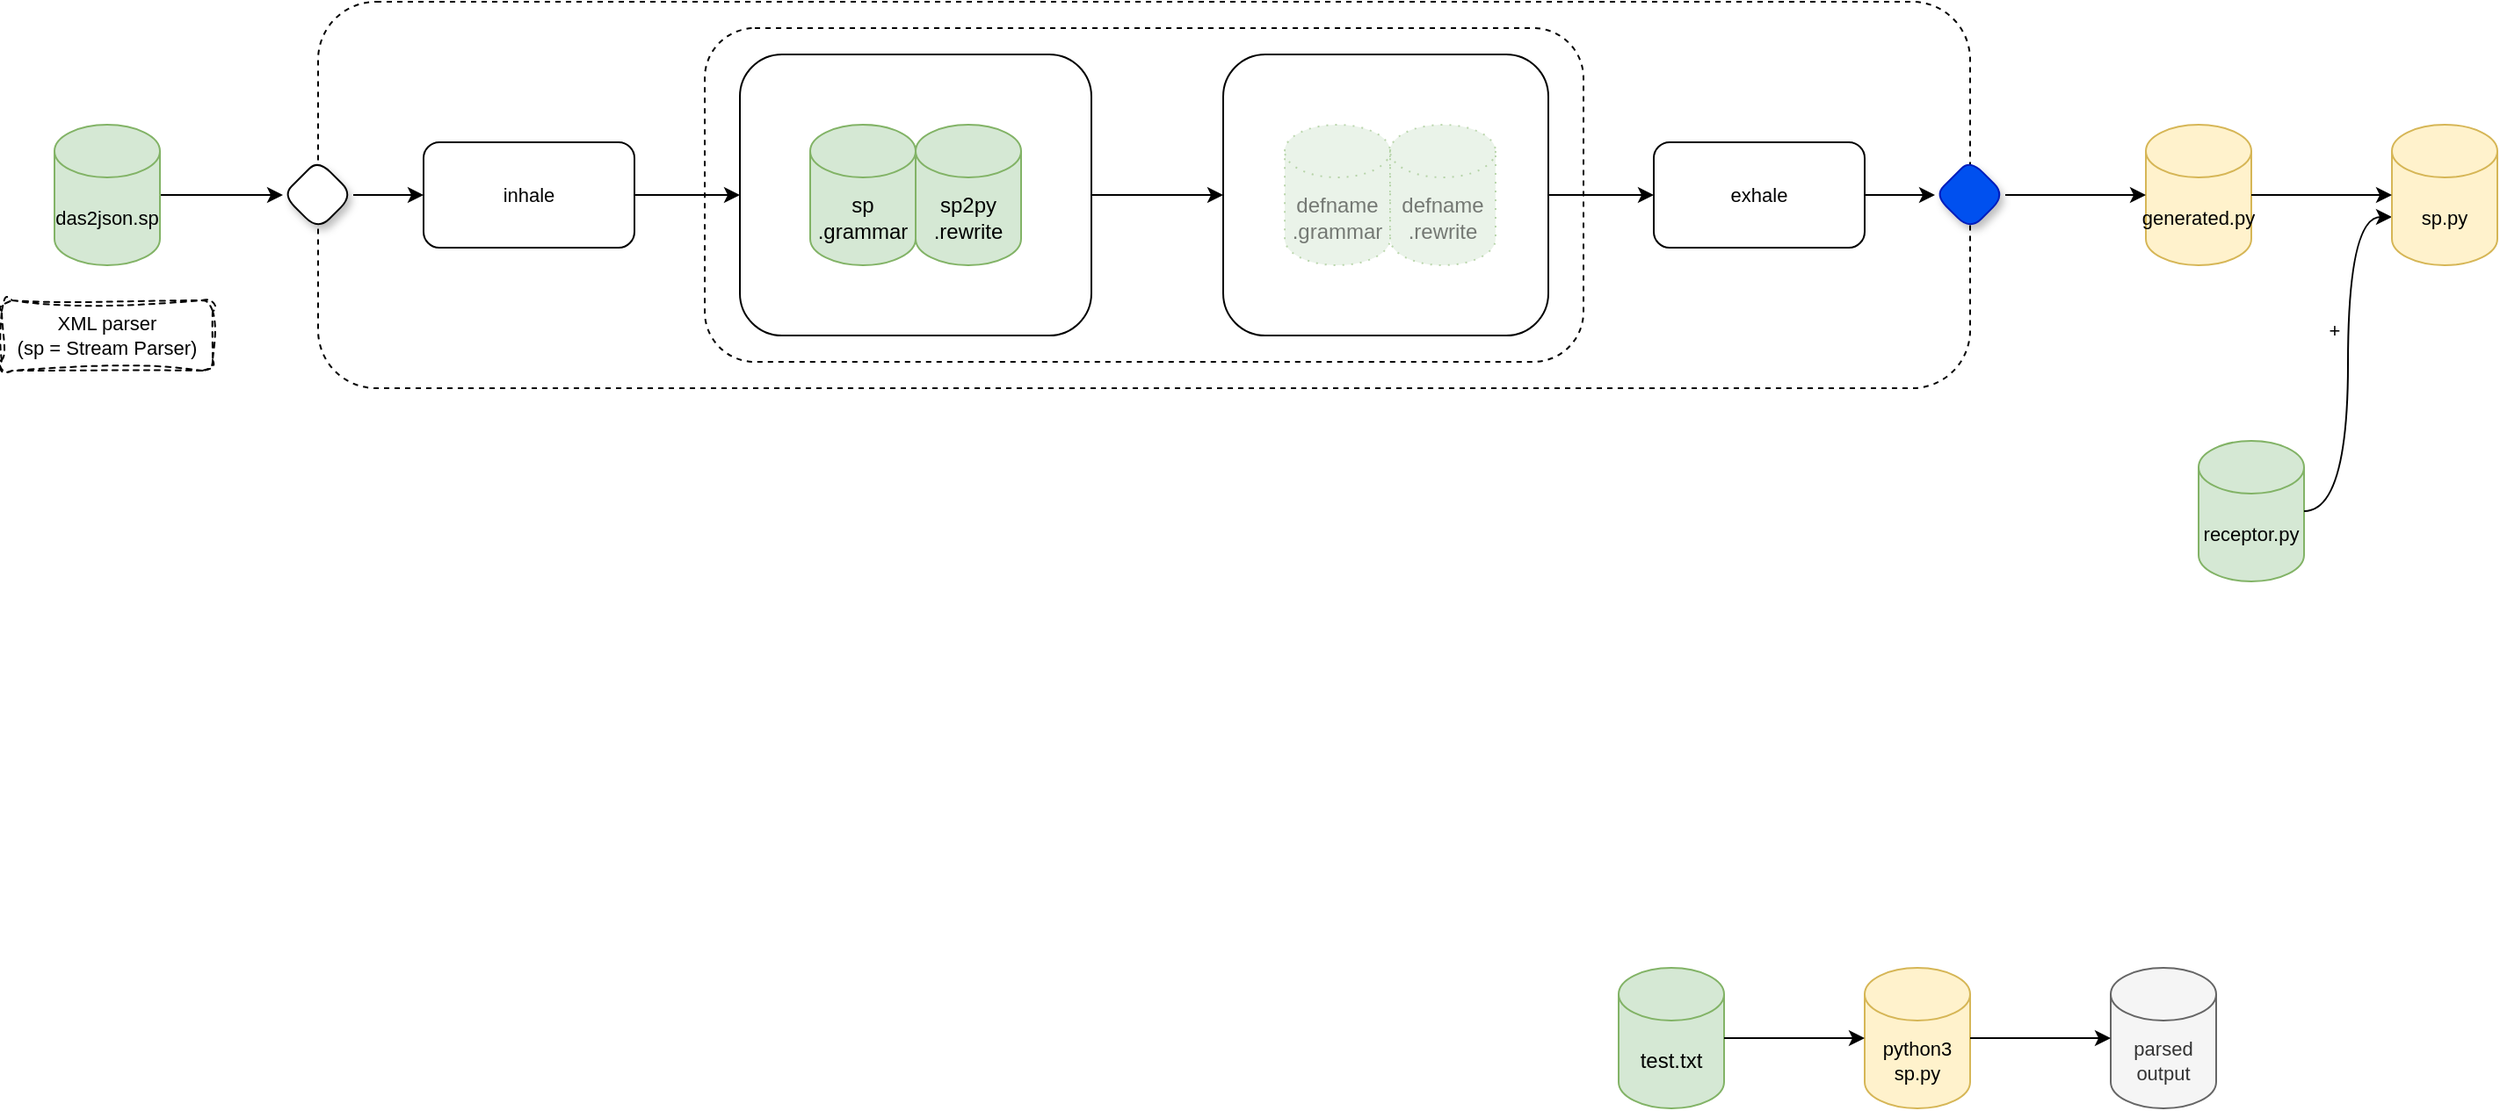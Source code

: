 <mxfile version="24.7.17" pages="3">
  <diagram name="Page-1" id="9aJW59-pD_e3pBErqKOP">
    <mxGraphModel dx="1552" dy="628" grid="1" gridSize="10" guides="1" tooltips="1" connect="1" arrows="1" fold="1" page="1" pageScale="1" pageWidth="1100" pageHeight="850" math="0" shadow="0">
      <root>
        <mxCell id="0" />
        <mxCell id="1" parent="0" />
        <mxCell id="pAHUZP1YiXW2KPVq_koE-33" value="" style="rounded=1;whiteSpace=wrap;html=1;fontFamily=Helvetica;fontSize=11;fontColor=default;labelBackgroundColor=default;dashed=1;" vertex="1" parent="1">
          <mxGeometry x="220" y="20" width="940" height="220" as="geometry" />
        </mxCell>
        <mxCell id="pAHUZP1YiXW2KPVq_koE-38" style="edgeStyle=orthogonalEdgeStyle;shape=connector;curved=1;rounded=0;orthogonalLoop=1;jettySize=auto;html=1;exitX=1;exitY=0.5;exitDx=0;exitDy=0;entryX=0;entryY=0.5;entryDx=0;entryDy=0;strokeColor=default;align=center;verticalAlign=middle;fontFamily=Helvetica;fontSize=11;fontColor=default;labelBackgroundColor=default;endArrow=classic;" edge="1" parent="1" source="pAHUZP1YiXW2KPVq_koE-30" target="pAHUZP1YiXW2KPVq_koE-32">
          <mxGeometry relative="1" as="geometry" />
        </mxCell>
        <mxCell id="pAHUZP1YiXW2KPVq_koE-30" value="" style="rounded=1;whiteSpace=wrap;html=1;fontFamily=Helvetica;fontSize=11;fontColor=default;labelBackgroundColor=default;" vertex="1" parent="1">
          <mxGeometry x="735" y="50" width="185" height="160" as="geometry" />
        </mxCell>
        <mxCell id="pAHUZP1YiXW2KPVq_koE-37" style="edgeStyle=orthogonalEdgeStyle;shape=connector;curved=1;rounded=0;orthogonalLoop=1;jettySize=auto;html=1;exitX=1;exitY=0.5;exitDx=0;exitDy=0;entryX=0;entryY=0.5;entryDx=0;entryDy=0;strokeColor=default;align=center;verticalAlign=middle;fontFamily=Helvetica;fontSize=11;fontColor=default;labelBackgroundColor=default;endArrow=classic;" edge="1" parent="1" source="pAHUZP1YiXW2KPVq_koE-29" target="pAHUZP1YiXW2KPVq_koE-30">
          <mxGeometry relative="1" as="geometry" />
        </mxCell>
        <mxCell id="pAHUZP1YiXW2KPVq_koE-29" value="" style="rounded=1;whiteSpace=wrap;html=1;fontFamily=Helvetica;fontSize=11;fontColor=default;labelBackgroundColor=default;" vertex="1" parent="1">
          <mxGeometry x="460" y="50" width="200" height="160" as="geometry" />
        </mxCell>
        <mxCell id="pAHUZP1YiXW2KPVq_koE-2" value="sp&lt;div&gt;.grammar&lt;/div&gt;" style="shape=cylinder3;whiteSpace=wrap;html=1;boundedLbl=1;backgroundOutline=1;size=15;fillColor=#d5e8d4;strokeColor=#82b366;labelBackgroundColor=none;" vertex="1" parent="1">
          <mxGeometry x="500" y="90" width="60" height="80" as="geometry" />
        </mxCell>
        <mxCell id="pAHUZP1YiXW2KPVq_koE-3" value="sp2py&lt;div&gt;.rewrite&lt;/div&gt;" style="shape=cylinder3;whiteSpace=wrap;html=1;boundedLbl=1;backgroundOutline=1;size=15;fillColor=#d5e8d4;strokeColor=#82b366;labelBackgroundColor=none;" vertex="1" parent="1">
          <mxGeometry x="560" y="90" width="60" height="80" as="geometry" />
        </mxCell>
        <mxCell id="pAHUZP1YiXW2KPVq_koE-8" value="generated.py" style="shape=cylinder3;whiteSpace=wrap;html=1;boundedLbl=1;backgroundOutline=1;size=15;fontFamily=Helvetica;fontSize=11;labelBackgroundColor=none;fillColor=#fff2cc;strokeColor=#d6b656;" vertex="1" parent="1">
          <mxGeometry x="1260" y="90" width="60" height="80" as="geometry" />
        </mxCell>
        <mxCell id="pAHUZP1YiXW2KPVq_koE-9" style="edgeStyle=orthogonalEdgeStyle;shape=connector;curved=1;rounded=0;orthogonalLoop=1;jettySize=auto;html=1;exitX=1;exitY=0.5;exitDx=0;exitDy=0;entryX=0;entryY=0.5;entryDx=0;entryDy=0;entryPerimeter=0;strokeColor=default;align=center;verticalAlign=middle;fontFamily=Helvetica;fontSize=11;fontColor=default;labelBackgroundColor=none;endArrow=classic;exitPerimeter=0;" edge="1" parent="1" source="pAHUZP1YiXW2KPVq_koE-39" target="pAHUZP1YiXW2KPVq_koE-8">
          <mxGeometry relative="1" as="geometry">
            <mxPoint x="1140" y="370" as="sourcePoint" />
          </mxGeometry>
        </mxCell>
        <mxCell id="pAHUZP1YiXW2KPVq_koE-14" value="defname&lt;div&gt;.grammar&lt;/div&gt;" style="shape=cylinder3;whiteSpace=wrap;html=1;boundedLbl=1;backgroundOutline=1;size=15;fillColor=#d5e8d4;strokeColor=#82b366;labelBackgroundColor=none;dashed=1;dashPattern=1 4;opacity=50;textOpacity=50;" vertex="1" parent="1">
          <mxGeometry x="770" y="90" width="60" height="80" as="geometry" />
        </mxCell>
        <mxCell id="pAHUZP1YiXW2KPVq_koE-15" value="&lt;div&gt;defname&lt;/div&gt;&lt;div&gt;.rewrite&lt;/div&gt;" style="shape=cylinder3;whiteSpace=wrap;html=1;boundedLbl=1;backgroundOutline=1;size=15;fillColor=#d5e8d4;strokeColor=#82b366;labelBackgroundColor=none;dashed=1;dashPattern=1 4;opacity=50;textOpacity=50;" vertex="1" parent="1">
          <mxGeometry x="830" y="90" width="60" height="80" as="geometry" />
        </mxCell>
        <mxCell id="pAHUZP1YiXW2KPVq_koE-18" value="python3&lt;div&gt;sp.py&lt;/div&gt;" style="shape=cylinder3;whiteSpace=wrap;html=1;boundedLbl=1;backgroundOutline=1;size=15;fontFamily=Helvetica;fontSize=11;labelBackgroundColor=none;fillColor=#fff2cc;strokeColor=#d6b656;" vertex="1" parent="1">
          <mxGeometry x="1100" y="570" width="60" height="80" as="geometry" />
        </mxCell>
        <mxCell id="pAHUZP1YiXW2KPVq_koE-19" value="test.txt" style="shape=cylinder3;whiteSpace=wrap;html=1;boundedLbl=1;backgroundOutline=1;size=15;fillColor=#d5e8d4;strokeColor=#82b366;labelBackgroundColor=none;" vertex="1" parent="1">
          <mxGeometry x="960" y="570" width="60" height="80" as="geometry" />
        </mxCell>
        <mxCell id="pAHUZP1YiXW2KPVq_koE-20" style="edgeStyle=orthogonalEdgeStyle;shape=connector;curved=1;rounded=0;orthogonalLoop=1;jettySize=auto;html=1;entryX=0;entryY=0.5;entryDx=0;entryDy=0;entryPerimeter=0;strokeColor=default;align=center;verticalAlign=middle;fontFamily=Helvetica;fontSize=11;fontColor=default;labelBackgroundColor=default;endArrow=classic;" edge="1" parent="1" source="pAHUZP1YiXW2KPVq_koE-19" target="pAHUZP1YiXW2KPVq_koE-18">
          <mxGeometry relative="1" as="geometry" />
        </mxCell>
        <mxCell id="pAHUZP1YiXW2KPVq_koE-21" value="parsed&lt;div&gt;output&lt;/div&gt;" style="shape=cylinder3;whiteSpace=wrap;html=1;boundedLbl=1;backgroundOutline=1;size=15;fontFamily=Helvetica;fontSize=11;labelBackgroundColor=none;fillColor=#f5f5f5;strokeColor=#666666;fontColor=#333333;" vertex="1" parent="1">
          <mxGeometry x="1240" y="570" width="60" height="80" as="geometry" />
        </mxCell>
        <mxCell id="pAHUZP1YiXW2KPVq_koE-22" style="edgeStyle=orthogonalEdgeStyle;shape=connector;curved=1;rounded=0;orthogonalLoop=1;jettySize=auto;html=1;exitX=1;exitY=0.5;exitDx=0;exitDy=0;exitPerimeter=0;entryX=0;entryY=0.5;entryDx=0;entryDy=0;entryPerimeter=0;strokeColor=default;align=center;verticalAlign=middle;fontFamily=Helvetica;fontSize=11;fontColor=default;labelBackgroundColor=default;endArrow=classic;" edge="1" parent="1" source="pAHUZP1YiXW2KPVq_koE-18" target="pAHUZP1YiXW2KPVq_koE-21">
          <mxGeometry relative="1" as="geometry" />
        </mxCell>
        <mxCell id="pAHUZP1YiXW2KPVq_koE-23" value="receptor.py" style="shape=cylinder3;whiteSpace=wrap;html=1;boundedLbl=1;backgroundOutline=1;size=15;fontFamily=Helvetica;fontSize=11;labelBackgroundColor=none;fillColor=#d5e8d4;strokeColor=#82b366;" vertex="1" parent="1">
          <mxGeometry x="1290" y="270" width="60" height="80" as="geometry" />
        </mxCell>
        <mxCell id="pAHUZP1YiXW2KPVq_koE-24" style="edgeStyle=orthogonalEdgeStyle;shape=connector;curved=1;rounded=0;orthogonalLoop=1;jettySize=auto;html=1;exitX=1;exitY=0.5;exitDx=0;exitDy=0;exitPerimeter=0;entryX=0;entryY=0;entryDx=0;entryDy=52.5;entryPerimeter=0;strokeColor=default;align=center;verticalAlign=middle;fontFamily=Helvetica;fontSize=11;fontColor=default;labelBackgroundColor=default;endArrow=classic;" edge="1" parent="1" source="pAHUZP1YiXW2KPVq_koE-23" target="pAHUZP1YiXW2KPVq_koE-45">
          <mxGeometry relative="1" as="geometry" />
        </mxCell>
        <mxCell id="pAHUZP1YiXW2KPVq_koE-25" value="+" style="edgeLabel;html=1;align=center;verticalAlign=middle;resizable=0;points=[];fontFamily=Helvetica;fontSize=11;fontColor=default;labelBackgroundColor=default;" vertex="1" connectable="0" parent="pAHUZP1YiXW2KPVq_koE-24">
          <mxGeometry x="0.183" y="8" relative="1" as="geometry">
            <mxPoint as="offset" />
          </mxGeometry>
        </mxCell>
        <mxCell id="pAHUZP1YiXW2KPVq_koE-44" style="edgeStyle=orthogonalEdgeStyle;shape=connector;curved=1;rounded=0;orthogonalLoop=1;jettySize=auto;html=1;strokeColor=default;align=center;verticalAlign=middle;fontFamily=Helvetica;fontSize=11;fontColor=default;labelBackgroundColor=default;endArrow=classic;" edge="1" parent="1" source="pAHUZP1YiXW2KPVq_koE-26" target="pAHUZP1YiXW2KPVq_koE-34">
          <mxGeometry relative="1" as="geometry" />
        </mxCell>
        <mxCell id="pAHUZP1YiXW2KPVq_koE-26" value="das2json.sp" style="shape=cylinder3;whiteSpace=wrap;html=1;boundedLbl=1;backgroundOutline=1;size=15;fontFamily=Helvetica;fontSize=11;labelBackgroundColor=none;fillColor=#d5e8d4;strokeColor=#82b366;" vertex="1" parent="1">
          <mxGeometry x="70" y="90" width="60" height="80" as="geometry" />
        </mxCell>
        <mxCell id="pAHUZP1YiXW2KPVq_koE-28" value="XML parser&lt;div&gt;(sp = Stream Parser)&lt;/div&gt;" style="rounded=1;whiteSpace=wrap;html=1;fontFamily=Helvetica;fontSize=11;fontColor=default;labelBackgroundColor=default;sketch=1;curveFitting=1;jiggle=2;dashed=1;" vertex="1" parent="1">
          <mxGeometry x="40" y="190" width="120" height="40" as="geometry" />
        </mxCell>
        <mxCell id="pAHUZP1YiXW2KPVq_koE-36" style="edgeStyle=orthogonalEdgeStyle;shape=connector;curved=1;rounded=0;orthogonalLoop=1;jettySize=auto;html=1;exitX=1;exitY=0.5;exitDx=0;exitDy=0;strokeColor=default;align=center;verticalAlign=middle;fontFamily=Helvetica;fontSize=11;fontColor=default;labelBackgroundColor=default;endArrow=classic;" edge="1" parent="1" source="pAHUZP1YiXW2KPVq_koE-31" target="pAHUZP1YiXW2KPVq_koE-29">
          <mxGeometry relative="1" as="geometry" />
        </mxCell>
        <mxCell id="pAHUZP1YiXW2KPVq_koE-31" value="inhale" style="rounded=1;whiteSpace=wrap;html=1;fontFamily=Helvetica;fontSize=11;fontColor=default;labelBackgroundColor=default;" vertex="1" parent="1">
          <mxGeometry x="280" y="100" width="120" height="60" as="geometry" />
        </mxCell>
        <mxCell id="pAHUZP1YiXW2KPVq_koE-32" value="exhale" style="rounded=1;whiteSpace=wrap;html=1;fontFamily=Helvetica;fontSize=11;fontColor=default;labelBackgroundColor=default;" vertex="1" parent="1">
          <mxGeometry x="980" y="100" width="120" height="60" as="geometry" />
        </mxCell>
        <mxCell id="pAHUZP1YiXW2KPVq_koE-35" style="edgeStyle=orthogonalEdgeStyle;shape=connector;curved=1;rounded=0;orthogonalLoop=1;jettySize=auto;html=1;exitX=1;exitY=0.5;exitDx=0;exitDy=0;exitPerimeter=0;entryX=0;entryY=0.5;entryDx=0;entryDy=0;strokeColor=default;align=center;verticalAlign=middle;fontFamily=Helvetica;fontSize=11;fontColor=default;labelBackgroundColor=default;endArrow=classic;" edge="1" parent="1" source="pAHUZP1YiXW2KPVq_koE-34" target="pAHUZP1YiXW2KPVq_koE-31">
          <mxGeometry relative="1" as="geometry" />
        </mxCell>
        <mxCell id="pAHUZP1YiXW2KPVq_koE-34" value="" style="rhombus;whiteSpace=wrap;html=1;rounded=1;fontStyle=1;glass=0;sketch=0;fontSize=12;points=[[0,0.5,0,0,0],[0.5,0,0,0,0],[0.5,1,0,0,0],[1,0.5,0,0,0]];shadow=1;fontFamily=Helvetica;fontColor=default;" vertex="1" parent="1">
          <mxGeometry x="200" y="110" width="40" height="40" as="geometry" />
        </mxCell>
        <mxCell id="pAHUZP1YiXW2KPVq_koE-39" value="" style="rhombus;whiteSpace=wrap;html=1;rounded=1;fontStyle=1;glass=0;sketch=0;fontSize=12;points=[[0,0.5,0,0,0],[0.5,0,0,0,0],[0.5,1,0,0,0],[1,0.5,0,0,0]];shadow=1;fillColor=#0050ef;fontColor=#ffffff;strokeColor=#001DBC;fontFamily=Helvetica;" vertex="1" parent="1">
          <mxGeometry x="1140" y="110" width="40" height="40" as="geometry" />
        </mxCell>
        <mxCell id="pAHUZP1YiXW2KPVq_koE-41" style="edgeStyle=orthogonalEdgeStyle;shape=connector;curved=1;rounded=0;orthogonalLoop=1;jettySize=auto;html=1;exitX=1;exitY=0.5;exitDx=0;exitDy=0;entryX=0;entryY=0.5;entryDx=0;entryDy=0;entryPerimeter=0;strokeColor=default;align=center;verticalAlign=middle;fontFamily=Helvetica;fontSize=11;fontColor=default;labelBackgroundColor=default;endArrow=classic;" edge="1" parent="1" source="pAHUZP1YiXW2KPVq_koE-32" target="pAHUZP1YiXW2KPVq_koE-39">
          <mxGeometry relative="1" as="geometry" />
        </mxCell>
        <mxCell id="pAHUZP1YiXW2KPVq_koE-42" value="" style="rounded=1;whiteSpace=wrap;html=1;fontFamily=Helvetica;fontSize=11;fontColor=default;labelBackgroundColor=default;dashed=1;fillColor=none;" vertex="1" parent="1">
          <mxGeometry x="440" y="35" width="500" height="190" as="geometry" />
        </mxCell>
        <mxCell id="pAHUZP1YiXW2KPVq_koE-45" value="sp.py" style="shape=cylinder3;whiteSpace=wrap;html=1;boundedLbl=1;backgroundOutline=1;size=15;fontFamily=Helvetica;fontSize=11;labelBackgroundColor=none;fillColor=#fff2cc;strokeColor=#d6b656;" vertex="1" parent="1">
          <mxGeometry x="1400" y="90" width="60" height="80" as="geometry" />
        </mxCell>
        <mxCell id="pAHUZP1YiXW2KPVq_koE-46" style="edgeStyle=orthogonalEdgeStyle;shape=connector;curved=1;rounded=0;orthogonalLoop=1;jettySize=auto;html=1;exitX=1;exitY=0.5;exitDx=0;exitDy=0;exitPerimeter=0;entryX=0;entryY=0.5;entryDx=0;entryDy=0;entryPerimeter=0;strokeColor=default;align=center;verticalAlign=middle;fontFamily=Helvetica;fontSize=11;fontColor=default;labelBackgroundColor=default;endArrow=classic;" edge="1" parent="1" source="pAHUZP1YiXW2KPVq_koE-8" target="pAHUZP1YiXW2KPVq_koE-45">
          <mxGeometry relative="1" as="geometry" />
        </mxCell>
      </root>
    </mxGraphModel>
  </diagram>
  <diagram id="RioAVNUnATEAwmEVX3Vm" name="Model - Stream Parser">
    <mxGraphModel dx="973" dy="594" grid="1" gridSize="10" guides="1" tooltips="1" connect="1" arrows="1" fold="1" page="1" pageScale="1" pageWidth="1100" pageHeight="850" math="0" shadow="0">
      <root>
        <mxCell id="0" />
        <mxCell id="1" parent="0" />
        <mxCell id="-PFMTHmMh2f6THiC3i5H-1" value="" style="rounded=1;whiteSpace=wrap;html=1;fontFamily=Helvetica;fontSize=11;labelBackgroundColor=default;fillColor=#fff2cc;strokeColor=#d6b656;fillStyle=solid;" vertex="1" parent="1">
          <mxGeometry x="80" y="160" width="80" height="20" as="geometry" />
        </mxCell>
        <mxCell id="-PFMTHmMh2f6THiC3i5H-2" value="" style="rounded=1;whiteSpace=wrap;html=1;fontFamily=Helvetica;fontSize=11;labelBackgroundColor=default;fillColor=#fff2cc;strokeColor=#d6b656;fillStyle=solid;" vertex="1" parent="1">
          <mxGeometry x="80" y="180" width="80" height="20" as="geometry" />
        </mxCell>
        <mxCell id="-PFMTHmMh2f6THiC3i5H-3" value="" style="rounded=1;whiteSpace=wrap;html=1;fontFamily=Helvetica;fontSize=11;labelBackgroundColor=default;fillColor=#fff2cc;strokeColor=#d6b656;fillStyle=solid;" vertex="1" parent="1">
          <mxGeometry x="80" y="120" width="80" height="20" as="geometry" />
        </mxCell>
        <mxCell id="-PFMTHmMh2f6THiC3i5H-4" value="" style="rounded=1;whiteSpace=wrap;html=1;fontFamily=Helvetica;fontSize=11;labelBackgroundColor=default;fillColor=#fff2cc;strokeColor=#d6b656;fillStyle=solid;" vertex="1" parent="1">
          <mxGeometry x="80" y="140" width="80" height="20" as="geometry" />
        </mxCell>
        <mxCell id="-PFMTHmMh2f6THiC3i5H-5" value="" style="endArrow=none;html=1;rounded=0;strokeColor=default;align=center;verticalAlign=middle;fontFamily=Helvetica;fontSize=11;fontColor=default;labelBackgroundColor=default;edgeStyle=orthogonalEdgeStyle;curved=0;" edge="1" parent="1">
          <mxGeometry width="50" height="50" relative="1" as="geometry">
            <mxPoint x="70" y="210" as="sourcePoint" />
            <mxPoint x="70" y="50" as="targetPoint" />
            <Array as="points">
              <mxPoint x="70" y="50" />
            </Array>
          </mxGeometry>
        </mxCell>
        <mxCell id="-PFMTHmMh2f6THiC3i5H-6" value="" style="endArrow=none;html=1;rounded=0;strokeColor=default;align=center;verticalAlign=middle;fontFamily=Helvetica;fontSize=11;fontColor=default;labelBackgroundColor=default;edgeStyle=orthogonalEdgeStyle;curved=0;" edge="1" parent="1">
          <mxGeometry width="50" height="50" relative="1" as="geometry">
            <mxPoint x="170" y="210" as="sourcePoint" />
            <mxPoint x="170" y="50" as="targetPoint" />
            <Array as="points">
              <mxPoint x="170" y="50" />
            </Array>
          </mxGeometry>
        </mxCell>
        <mxCell id="-PFMTHmMh2f6THiC3i5H-7" value="" style="endArrow=none;html=1;rounded=0;strokeColor=#d6b656;align=center;verticalAlign=middle;fontFamily=Helvetica;fontSize=11;fontColor=default;labelBackgroundColor=default;edgeStyle=orthogonalEdgeStyle;curved=0;fillColor=#fff2cc;" edge="1" parent="1">
          <mxGeometry width="50" height="50" relative="1" as="geometry">
            <mxPoint x="70" y="210" as="sourcePoint" />
            <mxPoint x="170" y="210" as="targetPoint" />
            <Array as="points">
              <mxPoint x="130" y="210" />
              <mxPoint x="130" y="210" />
            </Array>
          </mxGeometry>
        </mxCell>
        <mxCell id="-PFMTHmMh2f6THiC3i5H-8" value="Breadcrumbs&lt;div&gt;(current rule name stack)&lt;/div&gt;" style="rounded=1;whiteSpace=wrap;html=1;fontFamily=Helvetica;fontSize=11;fontColor=default;labelBackgroundColor=default;sketch=1;curveFitting=1;jiggle=2;dashed=1;" vertex="1" parent="1">
          <mxGeometry x="60" y="230" width="120" height="60" as="geometry" />
        </mxCell>
        <mxCell id="-PFMTHmMh2f6THiC3i5H-9" value="" style="rounded=1;whiteSpace=wrap;html=1;fontFamily=Helvetica;fontSize=11;labelBackgroundColor=default;fillColor=#fff2cc;strokeColor=#d6b656;" vertex="1" parent="1">
          <mxGeometry x="250" y="160" width="80" height="20" as="geometry" />
        </mxCell>
        <mxCell id="-PFMTHmMh2f6THiC3i5H-10" value="" style="rounded=1;whiteSpace=wrap;html=1;fontFamily=Helvetica;fontSize=11;labelBackgroundColor=default;fillColor=#fff2cc;strokeColor=#d6b656;" vertex="1" parent="1">
          <mxGeometry x="250" y="180" width="80" height="20" as="geometry" />
        </mxCell>
        <mxCell id="-PFMTHmMh2f6THiC3i5H-11" value="" style="rounded=1;whiteSpace=wrap;html=1;fontFamily=Helvetica;fontSize=11;labelBackgroundColor=default;fillColor=#fff2cc;strokeColor=#d6b656;fillStyle=solid;" vertex="1" parent="1">
          <mxGeometry x="250" y="120" width="80" height="20" as="geometry" />
        </mxCell>
        <mxCell id="-PFMTHmMh2f6THiC3i5H-12" value="" style="rounded=1;whiteSpace=wrap;html=1;fontFamily=Helvetica;fontSize=11;labelBackgroundColor=default;fillColor=#fff2cc;strokeColor=#d6b656;" vertex="1" parent="1">
          <mxGeometry x="250" y="140" width="80" height="20" as="geometry" />
        </mxCell>
        <mxCell id="-PFMTHmMh2f6THiC3i5H-13" value="" style="endArrow=none;html=1;rounded=0;strokeColor=default;align=center;verticalAlign=middle;fontFamily=Helvetica;fontSize=11;fontColor=default;labelBackgroundColor=default;edgeStyle=orthogonalEdgeStyle;curved=0;" edge="1" parent="1">
          <mxGeometry width="50" height="50" relative="1" as="geometry">
            <mxPoint x="240" y="210" as="sourcePoint" />
            <mxPoint x="240" y="50" as="targetPoint" />
            <Array as="points">
              <mxPoint x="240" y="50" />
            </Array>
          </mxGeometry>
        </mxCell>
        <mxCell id="-PFMTHmMh2f6THiC3i5H-14" value="" style="endArrow=none;html=1;rounded=0;strokeColor=default;align=center;verticalAlign=middle;fontFamily=Helvetica;fontSize=11;fontColor=default;labelBackgroundColor=default;edgeStyle=orthogonalEdgeStyle;curved=0;" edge="1" parent="1">
          <mxGeometry width="50" height="50" relative="1" as="geometry">
            <mxPoint x="340" y="210" as="sourcePoint" />
            <mxPoint x="340" y="50" as="targetPoint" />
            <Array as="points">
              <mxPoint x="340" y="50" />
            </Array>
          </mxGeometry>
        </mxCell>
        <mxCell id="-PFMTHmMh2f6THiC3i5H-15" value="" style="endArrow=none;html=1;rounded=0;strokeColor=#d6b656;align=center;verticalAlign=middle;fontFamily=Helvetica;fontSize=11;fontColor=default;labelBackgroundColor=default;edgeStyle=orthogonalEdgeStyle;curved=0;fillColor=#fff2cc;" edge="1" parent="1">
          <mxGeometry width="50" height="50" relative="1" as="geometry">
            <mxPoint x="240" y="210" as="sourcePoint" />
            <mxPoint x="340" y="210" as="targetPoint" />
            <Array as="points">
              <mxPoint x="300" y="210" />
              <mxPoint x="300" y="210" />
            </Array>
          </mxGeometry>
        </mxCell>
        <mxCell id="-PFMTHmMh2f6THiC3i5H-16" value="Working stack&lt;div&gt;(strings)&lt;/div&gt;" style="rounded=1;whiteSpace=wrap;html=1;fontFamily=Helvetica;fontSize=11;fontColor=default;labelBackgroundColor=default;sketch=1;curveFitting=1;jiggle=2;dashed=1;" vertex="1" parent="1">
          <mxGeometry x="230" y="230" width="120" height="60" as="geometry" />
        </mxCell>
        <mxCell id="-PFMTHmMh2f6THiC3i5H-17" value="" style="rounded=1;whiteSpace=wrap;html=1;fontFamily=Helvetica;fontSize=11;labelBackgroundColor=default;fillColor=#fff2cc;strokeColor=#d6b656;fillStyle=auto;" vertex="1" parent="1">
          <mxGeometry x="420" y="160" width="80" height="20" as="geometry" />
        </mxCell>
        <mxCell id="-PFMTHmMh2f6THiC3i5H-18" value="" style="rounded=1;whiteSpace=wrap;html=1;fontFamily=Helvetica;fontSize=11;labelBackgroundColor=default;fillColor=#fff2cc;strokeColor=#d6b656;fillStyle=auto;" vertex="1" parent="1">
          <mxGeometry x="420" y="180" width="80" height="20" as="geometry" />
        </mxCell>
        <mxCell id="-PFMTHmMh2f6THiC3i5H-21" value="" style="endArrow=none;html=1;rounded=0;strokeColor=default;align=center;verticalAlign=middle;fontFamily=Helvetica;fontSize=11;fontColor=default;labelBackgroundColor=default;edgeStyle=orthogonalEdgeStyle;curved=0;" edge="1" parent="1">
          <mxGeometry width="50" height="50" relative="1" as="geometry">
            <mxPoint x="410" y="210" as="sourcePoint" />
            <mxPoint x="410" y="50" as="targetPoint" />
            <Array as="points">
              <mxPoint x="410" y="50" />
            </Array>
          </mxGeometry>
        </mxCell>
        <mxCell id="-PFMTHmMh2f6THiC3i5H-22" value="" style="endArrow=none;html=1;rounded=0;strokeColor=default;align=center;verticalAlign=middle;fontFamily=Helvetica;fontSize=11;fontColor=default;labelBackgroundColor=default;edgeStyle=orthogonalEdgeStyle;curved=0;" edge="1" parent="1">
          <mxGeometry width="50" height="50" relative="1" as="geometry">
            <mxPoint x="510" y="210" as="sourcePoint" />
            <mxPoint x="510" y="50" as="targetPoint" />
            <Array as="points">
              <mxPoint x="510" y="50" />
            </Array>
          </mxGeometry>
        </mxCell>
        <mxCell id="-PFMTHmMh2f6THiC3i5H-23" value="" style="endArrow=none;html=1;rounded=0;strokeColor=#d6b656;align=center;verticalAlign=middle;fontFamily=Helvetica;fontSize=11;fontColor=default;labelBackgroundColor=default;edgeStyle=orthogonalEdgeStyle;curved=0;fillColor=#fff2cc;" edge="1" parent="1">
          <mxGeometry width="50" height="50" relative="1" as="geometry">
            <mxPoint x="410" y="210" as="sourcePoint" />
            <mxPoint x="510" y="210" as="targetPoint" />
            <Array as="points">
              <mxPoint x="470" y="210" />
              <mxPoint x="470" y="210" />
            </Array>
          </mxGeometry>
        </mxCell>
        <mxCell id="-PFMTHmMh2f6THiC3i5H-24" value="Return stack&lt;div&gt;(strings)&lt;/div&gt;" style="rounded=1;whiteSpace=wrap;html=1;fontFamily=Helvetica;fontSize=11;fontColor=default;labelBackgroundColor=default;sketch=1;curveFitting=1;jiggle=2;dashed=1;" vertex="1" parent="1">
          <mxGeometry x="400" y="230" width="120" height="60" as="geometry" />
        </mxCell>
        <mxCell id="-PFMTHmMh2f6THiC3i5H-25" value="" style="rounded=1;whiteSpace=wrap;html=1;fontFamily=Helvetica;fontSize=11;labelBackgroundColor=default;fillColor=#fff2cc;strokeColor=#d6b656;fillStyle=solid;" vertex="1" parent="1">
          <mxGeometry x="250" y="100" width="80" height="20" as="geometry" />
        </mxCell>
        <mxCell id="-PFMTHmMh2f6THiC3i5H-26" value="Character Stream" style="rounded=1;whiteSpace=wrap;html=1;fontFamily=Helvetica;fontSize=11;fontColor=default;labelBackgroundColor=default;horizontal=1;verticalAlign=top;" vertex="1" parent="1">
          <mxGeometry x="550" y="50" width="180" height="220" as="geometry" />
        </mxCell>
        <mxCell id="-PFMTHmMh2f6THiC3i5H-27" value="" style="rounded=1;whiteSpace=wrap;html=1;fontFamily=Helvetica;fontSize=11;labelBackgroundColor=default;fillColor=#fff2cc;strokeColor=#d6b656;" vertex="1" parent="1">
          <mxGeometry x="780" y="160" width="80" height="20" as="geometry" />
        </mxCell>
        <mxCell id="-PFMTHmMh2f6THiC3i5H-28" value="" style="rounded=1;whiteSpace=wrap;html=1;fontFamily=Helvetica;fontSize=11;labelBackgroundColor=default;fillColor=#fff2cc;strokeColor=#d6b656;" vertex="1" parent="1">
          <mxGeometry x="780" y="180" width="80" height="20" as="geometry" />
        </mxCell>
        <mxCell id="-PFMTHmMh2f6THiC3i5H-29" value="" style="endArrow=none;html=1;rounded=0;strokeColor=default;align=center;verticalAlign=middle;fontFamily=Helvetica;fontSize=11;fontColor=default;labelBackgroundColor=default;edgeStyle=orthogonalEdgeStyle;curved=0;" edge="1" parent="1">
          <mxGeometry width="50" height="50" relative="1" as="geometry">
            <mxPoint x="770" y="210" as="sourcePoint" />
            <mxPoint x="770" y="50" as="targetPoint" />
            <Array as="points">
              <mxPoint x="770" y="50" />
            </Array>
          </mxGeometry>
        </mxCell>
        <mxCell id="-PFMTHmMh2f6THiC3i5H-30" value="" style="endArrow=none;html=1;rounded=0;strokeColor=default;align=center;verticalAlign=middle;fontFamily=Helvetica;fontSize=11;fontColor=default;labelBackgroundColor=default;edgeStyle=orthogonalEdgeStyle;curved=0;" edge="1" parent="1">
          <mxGeometry width="50" height="50" relative="1" as="geometry">
            <mxPoint x="870" y="210" as="sourcePoint" />
            <mxPoint x="870" y="50" as="targetPoint" />
            <Array as="points">
              <mxPoint x="870" y="50" />
            </Array>
          </mxGeometry>
        </mxCell>
        <mxCell id="-PFMTHmMh2f6THiC3i5H-31" value="" style="endArrow=none;html=1;rounded=0;strokeColor=default;align=center;verticalAlign=middle;fontFamily=Helvetica;fontSize=11;fontColor=default;labelBackgroundColor=default;edgeStyle=orthogonalEdgeStyle;curved=0;" edge="1" parent="1">
          <mxGeometry width="50" height="50" relative="1" as="geometry">
            <mxPoint x="770" y="210" as="sourcePoint" />
            <mxPoint x="870" y="210" as="targetPoint" />
            <Array as="points">
              <mxPoint x="830" y="210" />
              <mxPoint x="830" y="210" />
            </Array>
          </mxGeometry>
        </mxCell>
        <mxCell id="-PFMTHmMh2f6THiC3i5H-32" value="Call stack&lt;div&gt;(Python functions)&lt;/div&gt;" style="rounded=1;whiteSpace=wrap;html=1;fontFamily=Helvetica;fontSize=11;fontColor=default;labelBackgroundColor=default;sketch=1;curveFitting=1;jiggle=2;dashed=1;" vertex="1" parent="1">
          <mxGeometry x="760" y="230" width="120" height="60" as="geometry" />
        </mxCell>
        <mxCell id="-PFMTHmMh2f6THiC3i5H-33" value="" style="rounded=1;whiteSpace=wrap;html=1;fontFamily=Helvetica;fontSize=11;labelBackgroundColor=default;fillColor=#fff2cc;strokeColor=#d6b656;" vertex="1" parent="1">
          <mxGeometry x="780" y="120" width="80" height="20" as="geometry" />
        </mxCell>
        <mxCell id="-PFMTHmMh2f6THiC3i5H-34" value="" style="rounded=1;whiteSpace=wrap;html=1;fontFamily=Helvetica;fontSize=11;labelBackgroundColor=default;fillColor=#fff2cc;strokeColor=#d6b656;" vertex="1" parent="1">
          <mxGeometry x="780" y="140" width="80" height="20" as="geometry" />
        </mxCell>
        <mxCell id="-PFMTHmMh2f6THiC3i5H-36" value="" style="rounded=1;whiteSpace=wrap;html=1;fontFamily=Helvetica;fontSize=11;labelBackgroundColor=default;fillColor=#fff2cc;strokeColor=#d6b656;" vertex="1" parent="1">
          <mxGeometry x="780" y="80" width="80" height="20" as="geometry" />
        </mxCell>
        <mxCell id="-PFMTHmMh2f6THiC3i5H-37" value="" style="rounded=1;whiteSpace=wrap;html=1;fontFamily=Helvetica;fontSize=11;labelBackgroundColor=default;fillColor=#fff2cc;strokeColor=#d6b656;" vertex="1" parent="1">
          <mxGeometry x="780" y="100" width="80" height="20" as="geometry" />
        </mxCell>
        <mxCell id="-PFMTHmMh2f6THiC3i5H-39" value="instream (cache of characters)" style="rounded=1;whiteSpace=wrap;html=1;fontFamily=Helvetica;fontSize=11;labelBackgroundColor=none;dashed=1;dashPattern=1 2;fillColor=#fff2cc;strokeColor=#d6b656;" vertex="1" parent="1">
          <mxGeometry x="555" y="90" width="165" height="20" as="geometry" />
        </mxCell>
        <mxCell id="-PFMTHmMh2f6THiC3i5H-40" value="position" style="rounded=1;whiteSpace=wrap;html=1;fontFamily=Helvetica;fontSize=11;labelBackgroundColor=none;dashed=1;dashPattern=1 2;fillColor=#fff2cc;strokeColor=#d6b656;" vertex="1" parent="1">
          <mxGeometry x="555" y="110" width="165" height="20" as="geometry" />
        </mxCell>
        <mxCell id="-PFMTHmMh2f6THiC3i5H-41" value="getc ()" style="rounded=1;whiteSpace=wrap;html=1;fontFamily=Helvetica;fontSize=11;fontColor=#333333;labelBackgroundColor=default;sketch=1;curveFitting=1;jiggle=2;dashed=1;dashPattern=1 4;fillColor=#f5f5f5;strokeColor=#666666;" vertex="1" parent="1">
          <mxGeometry x="620" y="150" width="80" height="20" as="geometry" />
        </mxCell>
        <mxCell id="-PFMTHmMh2f6THiC3i5H-42" value="rewind ()" style="rounded=1;whiteSpace=wrap;html=1;fontFamily=Helvetica;fontSize=11;fontColor=#333333;labelBackgroundColor=default;sketch=1;curveFitting=1;jiggle=2;dashed=1;dashPattern=1 4;fillColor=#f5f5f5;strokeColor=#666666;" vertex="1" parent="1">
          <mxGeometry x="620" y="170" width="80" height="20" as="geometry" />
        </mxCell>
        <mxCell id="-PFMTHmMh2f6THiC3i5H-43" value="clear ()" style="rounded=1;whiteSpace=wrap;html=1;fontFamily=Helvetica;fontSize=11;fontColor=#333333;labelBackgroundColor=default;sketch=1;curveFitting=1;jiggle=2;dashed=1;dashPattern=1 4;fillColor=#f5f5f5;strokeColor=#666666;" vertex="1" parent="1">
          <mxGeometry x="620" y="190" width="80" height="20" as="geometry" />
        </mxCell>
        <mxCell id="-PFMTHmMh2f6THiC3i5H-44" value="accept ()" style="rounded=1;whiteSpace=wrap;html=1;fontFamily=Helvetica;fontSize=11;fontColor=#333333;labelBackgroundColor=default;sketch=1;curveFitting=1;jiggle=2;dashed=1;dashPattern=1 4;fillColor=#f5f5f5;strokeColor=#666666;" vertex="1" parent="1">
          <mxGeometry x="620" y="210" width="80" height="20" as="geometry" />
        </mxCell>
        <mxCell id="-PFMTHmMh2f6THiC3i5H-45" value="misc." style="rounded=1;whiteSpace=wrap;html=1;fontFamily=Helvetica;fontSize=11;fontColor=#333333;labelBackgroundColor=default;sketch=1;curveFitting=1;jiggle=2;dashed=1;dashPattern=1 4;fillColor=#f5f5f5;strokeColor=#666666;" vertex="1" parent="1">
          <mxGeometry x="620" y="230" width="80" height="20" as="geometry" />
        </mxCell>
      </root>
    </mxGraphModel>
  </diagram>
  <diagram name="Model Operations - Stream Parser" id="Wks5SQUXUHwGazzEBmrG">
    <mxGraphModel dx="973" dy="594" grid="1" gridSize="10" guides="1" tooltips="1" connect="1" arrows="1" fold="1" page="1" pageScale="1" pageWidth="1100" pageHeight="850" math="0" shadow="0">
      <root>
        <mxCell id="uluGbvYcLVpM_41Uufj8-0" />
        <mxCell id="uluGbvYcLVpM_41Uufj8-1" parent="uluGbvYcLVpM_41Uufj8-0" />
        <mxCell id="uluGbvYcLVpM_41Uufj8-43" value="push_new_string ()" style="rounded=1;whiteSpace=wrap;html=1;fontFamily=Helvetica;fontSize=11;fontColor=#333333;labelBackgroundColor=default;sketch=1;curveFitting=1;jiggle=2;dashed=1;dashPattern=1 4;fillColor=#f5f5f5;strokeColor=#666666;" vertex="1" parent="uluGbvYcLVpM_41Uufj8-1">
          <mxGeometry x="20" y="10" width="140" height="20" as="geometry" />
        </mxCell>
        <mxCell id="uluGbvYcLVpM_41Uufj8-44" value="return_string_pop ()" style="rounded=1;whiteSpace=wrap;html=1;fontFamily=Helvetica;fontSize=11;fontColor=#333333;labelBackgroundColor=default;sketch=1;curveFitting=1;jiggle=2;dashed=1;dashPattern=1 4;fillColor=#f5f5f5;strokeColor=#666666;" vertex="1" parent="uluGbvYcLVpM_41Uufj8-1">
          <mxGeometry x="20" y="30" width="140" height="20" as="geometry" />
        </mxCell>
        <mxCell id="uluGbvYcLVpM_41Uufj8-45" value="return_ignore_pop ()" style="rounded=1;whiteSpace=wrap;html=1;fontFamily=Helvetica;fontSize=11;fontColor=#333333;labelBackgroundColor=default;sketch=1;curveFitting=1;jiggle=2;dashed=1;dashPattern=1 4;fillColor=#f5f5f5;strokeColor=#666666;" vertex="1" parent="uluGbvYcLVpM_41Uufj8-1">
          <mxGeometry x="20" y="50" width="140" height="20" as="geometry" />
        </mxCell>
        <mxCell id="uluGbvYcLVpM_41Uufj8-46" value="begin_breadcrumb (...)" style="rounded=1;whiteSpace=wrap;html=1;fontFamily=Helvetica;fontSize=11;fontColor=#333333;labelBackgroundColor=default;sketch=1;curveFitting=1;jiggle=2;dashed=1;dashPattern=1 4;fillColor=#f5f5f5;strokeColor=#666666;" vertex="1" parent="uluGbvYcLVpM_41Uufj8-1">
          <mxGeometry x="20" y="70" width="140" height="20" as="geometry" />
        </mxCell>
        <mxCell id="uluGbvYcLVpM_41Uufj8-47" value="end_breadcrumb (...)" style="rounded=1;whiteSpace=wrap;html=1;fontFamily=Helvetica;fontSize=11;fontColor=#333333;labelBackgroundColor=default;sketch=1;curveFitting=1;jiggle=2;dashed=1;dashPattern=1 4;fillColor=#f5f5f5;strokeColor=#666666;" vertex="1" parent="uluGbvYcLVpM_41Uufj8-1">
          <mxGeometry x="20" y="90" width="140" height="20" as="geometry" />
        </mxCell>
        <mxCell id="uluGbvYcLVpM_41Uufj8-48" value="trace (...)" style="rounded=1;whiteSpace=wrap;html=1;fontFamily=Helvetica;fontSize=11;fontColor=#333333;labelBackgroundColor=default;sketch=1;curveFitting=1;jiggle=2;dashed=1;dashPattern=1 4;fillColor=#f5f5f5;strokeColor=#666666;" vertex="1" parent="uluGbvYcLVpM_41Uufj8-1">
          <mxGeometry x="20" y="110" width="140" height="20" as="geometry" />
        </mxCell>
        <mxCell id="uluGbvYcLVpM_41Uufj8-49" value="call (...)" style="rounded=1;whiteSpace=wrap;html=1;fontFamily=Helvetica;fontSize=11;fontColor=#333333;labelBackgroundColor=default;sketch=1;curveFitting=1;jiggle=2;dashed=1;dashPattern=1 4;fillColor=#f5f5f5;strokeColor=#666666;" vertex="1" parent="uluGbvYcLVpM_41Uufj8-1">
          <mxGeometry x="20" y="130" width="140" height="20" as="geometry" />
        </mxCell>
        <mxCell id="uluGbvYcLVpM_41Uufj8-50" value="append ()" style="rounded=1;whiteSpace=wrap;html=1;fontFamily=Helvetica;fontSize=11;fontColor=#333333;labelBackgroundColor=default;sketch=1;curveFitting=1;jiggle=2;dashed=1;dashPattern=1 4;fillColor=#f5f5f5;strokeColor=#666666;" vertex="1" parent="uluGbvYcLVpM_41Uufj8-1">
          <mxGeometry x="20" y="150" width="140" height="20" as="geometry" />
        </mxCell>
        <mxCell id="uluGbvYcLVpM_41Uufj8-51" value="accept_and_append ()" style="rounded=1;whiteSpace=wrap;html=1;fontFamily=Helvetica;fontSize=11;fontColor=#333333;labelBackgroundColor=default;sketch=1;curveFitting=1;jiggle=2;dashed=1;dashPattern=1 4;fillColor=#f5f5f5;strokeColor=#666666;" vertex="1" parent="uluGbvYcLVpM_41Uufj8-1">
          <mxGeometry x="20" y="170" width="140" height="20" as="geometry" />
        </mxCell>
        <mxCell id="uluGbvYcLVpM_41Uufj8-52" value="peek (...)" style="rounded=1;whiteSpace=wrap;html=1;fontFamily=Helvetica;fontSize=11;fontColor=#333333;labelBackgroundColor=default;sketch=1;curveFitting=1;jiggle=2;dashed=1;dashPattern=1 4;fillColor=#f5f5f5;strokeColor=#666666;" vertex="1" parent="uluGbvYcLVpM_41Uufj8-1">
          <mxGeometry x="20" y="190" width="140" height="20" as="geometry" />
        </mxCell>
        <mxCell id="uluGbvYcLVpM_41Uufj8-53" value="eof ()" style="rounded=1;whiteSpace=wrap;html=1;fontFamily=Helvetica;fontSize=11;fontColor=#333333;labelBackgroundColor=default;sketch=1;curveFitting=1;jiggle=2;dashed=1;dashPattern=1 4;fillColor=#f5f5f5;strokeColor=#666666;" vertex="1" parent="uluGbvYcLVpM_41Uufj8-1">
          <mxGeometry x="20" y="210" width="140" height="20" as="geometry" />
        </mxCell>
        <mxCell id="uluGbvYcLVpM_41Uufj8-54" value="append_returned_string ()" style="rounded=1;whiteSpace=wrap;html=1;fontFamily=Helvetica;fontSize=11;fontColor=#333333;labelBackgroundColor=default;sketch=1;curveFitting=1;jiggle=2;dashed=1;dashPattern=1 4;fillColor=#f5f5f5;strokeColor=#666666;" vertex="1" parent="uluGbvYcLVpM_41Uufj8-1">
          <mxGeometry x="20" y="230" width="140" height="20" as="geometry" />
        </mxCell>
        <mxCell id="uluGbvYcLVpM_41Uufj8-55" value="need (...)" style="rounded=1;whiteSpace=wrap;html=1;fontFamily=Helvetica;fontSize=11;fontColor=#333333;labelBackgroundColor=default;sketch=1;curveFitting=1;jiggle=2;dashed=1;dashPattern=1 4;fillColor=#f5f5f5;strokeColor=#666666;" vertex="1" parent="uluGbvYcLVpM_41Uufj8-1">
          <mxGeometry x="20" y="250" width="140" height="20" as="geometry" />
        </mxCell>
        <mxCell id="uluGbvYcLVpM_41Uufj8-56" value="need_and_append (...)" style="rounded=1;whiteSpace=wrap;html=1;fontFamily=Helvetica;fontSize=11;fontColor=#333333;labelBackgroundColor=default;sketch=1;curveFitting=1;jiggle=2;dashed=1;dashPattern=1 4;fillColor=#f5f5f5;strokeColor=#666666;" vertex="1" parent="uluGbvYcLVpM_41Uufj8-1">
          <mxGeometry x="20" y="270" width="140" height="20" as="geometry" />
        </mxCell>
        <mxCell id="uluGbvYcLVpM_41Uufj8-57" value="maybe_append (...)" style="rounded=1;whiteSpace=wrap;html=1;fontFamily=Helvetica;fontSize=11;fontColor=#333333;labelBackgroundColor=default;sketch=1;curveFitting=1;jiggle=2;dashed=1;dashPattern=1 4;fillColor=#f5f5f5;strokeColor=#666666;" vertex="1" parent="uluGbvYcLVpM_41Uufj8-1">
          <mxGeometry x="20" y="290" width="140" height="20" as="geometry" />
        </mxCell>
        <mxCell id="uluGbvYcLVpM_41Uufj8-58" value="pop_return_value ()" style="rounded=1;whiteSpace=wrap;html=1;fontFamily=Helvetica;fontSize=11;fontColor=#333333;labelBackgroundColor=default;sketch=1;curveFitting=1;jiggle=2;dashed=1;dashPattern=1 4;fillColor=#f5f5f5;strokeColor=#666666;" vertex="1" parent="uluGbvYcLVpM_41Uufj8-1">
          <mxGeometry x="20" y="310" width="140" height="20" as="geometry" />
        </mxCell>
        <mxCell id="uluGbvYcLVpM_41Uufj8-59" value="error ()" style="rounded=1;whiteSpace=wrap;html=1;fontFamily=Helvetica;fontSize=11;fontColor=#333333;labelBackgroundColor=default;sketch=1;curveFitting=1;jiggle=2;dashed=1;dashPattern=1 4;fillColor=#f5f5f5;strokeColor=#666666;" vertex="1" parent="uluGbvYcLVpM_41Uufj8-1">
          <mxGeometry x="20" y="330" width="140" height="20" as="geometry" />
        </mxCell>
        <mxCell id="uluGbvYcLVpM_41Uufj8-60" value="misc." style="rounded=1;whiteSpace=wrap;html=1;fontFamily=Helvetica;fontSize=11;fontColor=#333333;labelBackgroundColor=default;sketch=1;curveFitting=1;jiggle=2;dashed=1;dashPattern=1 4;fillColor=#f5f5f5;strokeColor=#666666;" vertex="1" parent="uluGbvYcLVpM_41Uufj8-1">
          <mxGeometry x="20" y="350" width="140" height="20" as="geometry" />
        </mxCell>
      </root>
    </mxGraphModel>
  </diagram>
</mxfile>
